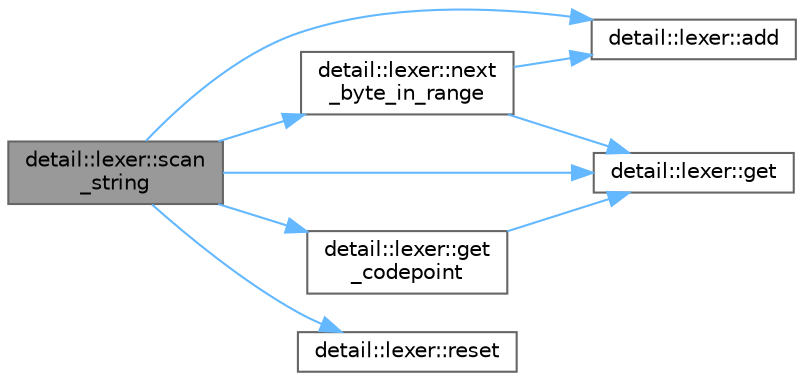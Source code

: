 digraph "detail::lexer::scan_string"
{
 // LATEX_PDF_SIZE
  bgcolor="transparent";
  edge [fontname=Helvetica,fontsize=10,labelfontname=Helvetica,labelfontsize=10];
  node [fontname=Helvetica,fontsize=10,shape=box,height=0.2,width=0.4];
  rankdir="LR";
  Node1 [id="Node000001",label="detail::lexer::scan\l_string",height=0.2,width=0.4,color="gray40", fillcolor="grey60", style="filled", fontcolor="black",tooltip="scan a string literal"];
  Node1 -> Node2 [id="edge9_Node000001_Node000002",color="steelblue1",style="solid",tooltip=" "];
  Node2 [id="Node000002",label="detail::lexer::add",height=0.2,width=0.4,color="grey40", fillcolor="white", style="filled",URL="$classdetail_1_1lexer.html#ad59cacf0fdfe48d78b218e49da85797b",tooltip="add a character to token_buffer"];
  Node1 -> Node3 [id="edge10_Node000001_Node000003",color="steelblue1",style="solid",tooltip=" "];
  Node3 [id="Node000003",label="detail::lexer::get",height=0.2,width=0.4,color="grey40", fillcolor="white", style="filled",URL="$classdetail_1_1lexer.html#a558196cb9fc24015d009969c9df8707b",tooltip=" "];
  Node1 -> Node4 [id="edge11_Node000001_Node000004",color="steelblue1",style="solid",tooltip=" "];
  Node4 [id="Node000004",label="detail::lexer::get\l_codepoint",height=0.2,width=0.4,color="grey40", fillcolor="white", style="filled",URL="$classdetail_1_1lexer.html#a10530239775d94248e99f235a3d144b3",tooltip="get codepoint from 4 hex characters following \\u"];
  Node4 -> Node3 [id="edge12_Node000004_Node000003",color="steelblue1",style="solid",tooltip=" "];
  Node1 -> Node5 [id="edge13_Node000001_Node000005",color="steelblue1",style="solid",tooltip=" "];
  Node5 [id="Node000005",label="detail::lexer::next\l_byte_in_range",height=0.2,width=0.4,color="grey40", fillcolor="white", style="filled",URL="$classdetail_1_1lexer.html#a505c0c6842a668fc4e9f07dca49b91e9",tooltip="check if the next byte(s) are inside a given range"];
  Node5 -> Node2 [id="edge14_Node000005_Node000002",color="steelblue1",style="solid",tooltip=" "];
  Node5 -> Node3 [id="edge15_Node000005_Node000003",color="steelblue1",style="solid",tooltip=" "];
  Node1 -> Node6 [id="edge16_Node000001_Node000006",color="steelblue1",style="solid",tooltip=" "];
  Node6 [id="Node000006",label="detail::lexer::reset",height=0.2,width=0.4,color="grey40", fillcolor="white", style="filled",URL="$classdetail_1_1lexer.html#a049f7268496ebdbb16573a5ef1bc96b7",tooltip="reset token_buffer; current character is beginning of token"];
}
